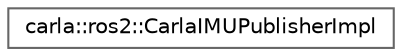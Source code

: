 digraph "类继承关系图"
{
 // INTERACTIVE_SVG=YES
 // LATEX_PDF_SIZE
  bgcolor="transparent";
  edge [fontname=Helvetica,fontsize=10,labelfontname=Helvetica,labelfontsize=10];
  node [fontname=Helvetica,fontsize=10,shape=box,height=0.2,width=0.4];
  rankdir="LR";
  Node0 [id="Node000000",label="carla::ros2::CarlaIMUPublisherImpl",height=0.2,width=0.4,color="grey40", fillcolor="white", style="filled",URL="$dd/d59/structcarla_1_1ros2_1_1CarlaIMUPublisherImpl.html",tooltip=" "];
}
